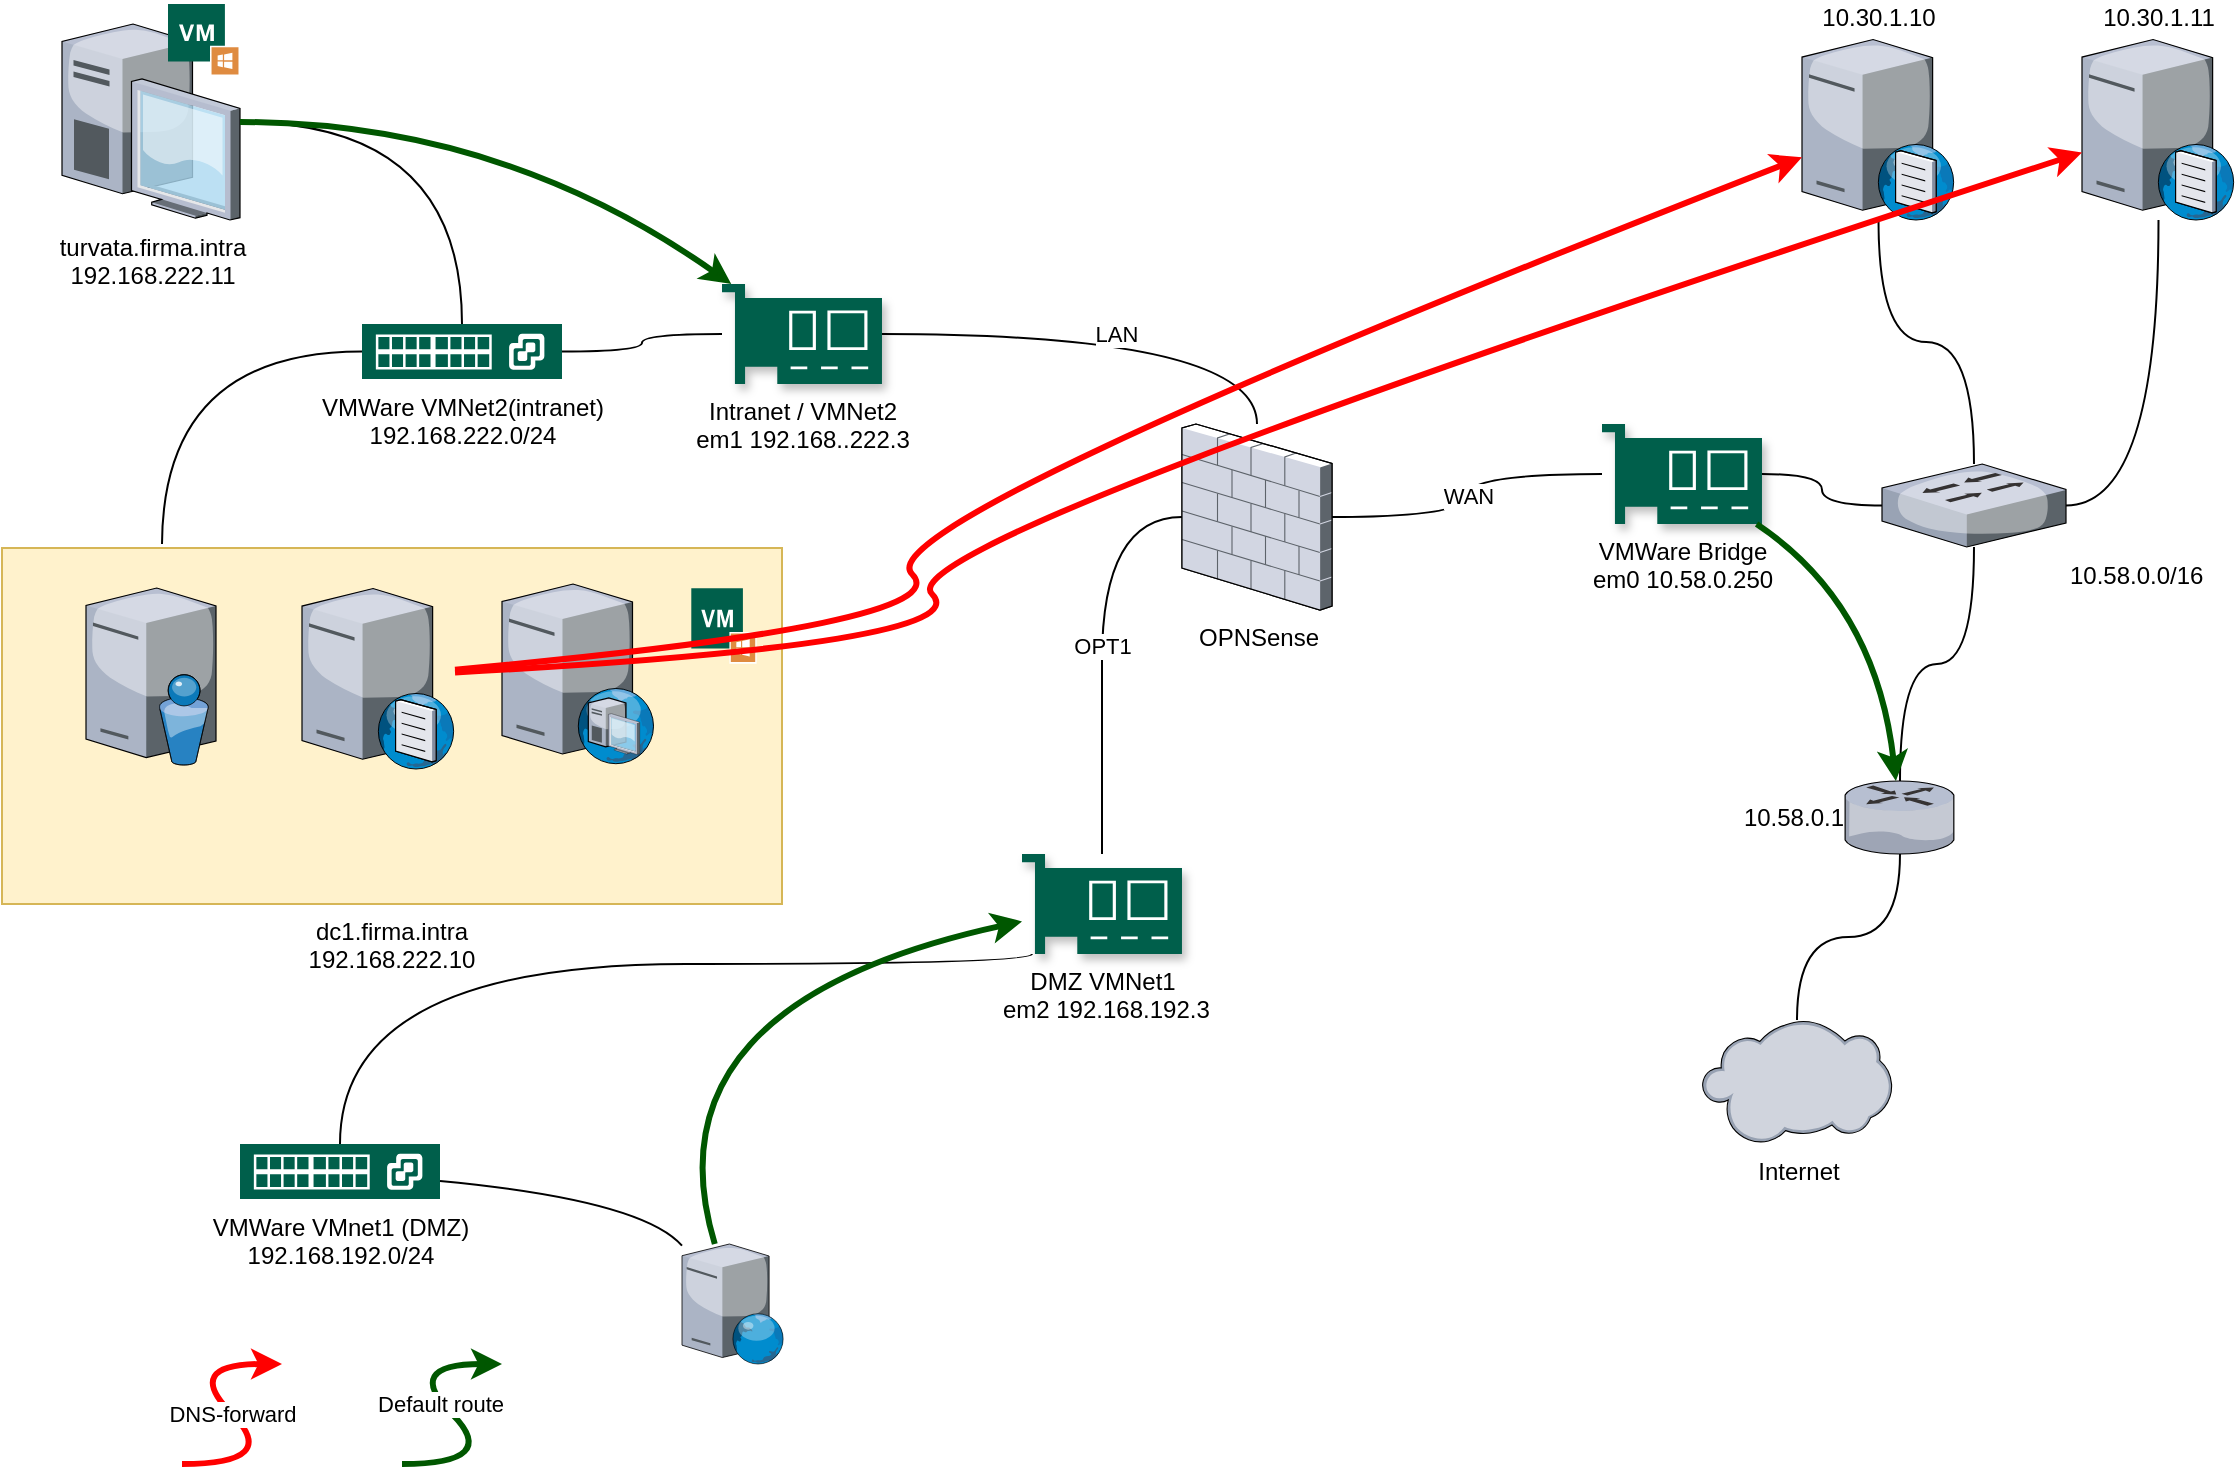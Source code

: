 <mxfile version="13.6.2" type="device"><diagram id="Tn3QYBWk4wz3n-tqb6T0" name="Page-1"><mxGraphModel dx="805" dy="556" grid="1" gridSize="10" guides="1" tooltips="1" connect="1" arrows="1" fold="1" page="1" pageScale="1" pageWidth="1169" pageHeight="827" math="0" shadow="0"><root><mxCell id="0"/><mxCell id="1" parent="0"/><mxCell id="KzxGGDw5MglTHpT8bs8h-7" style="edgeStyle=orthogonalEdgeStyle;orthogonalLoop=1;jettySize=auto;html=1;curved=1;endArrow=none;endFill=0;" parent="1" source="KzxGGDw5MglTHpT8bs8h-1" target="KzxGGDw5MglTHpT8bs8h-5" edge="1"><mxGeometry relative="1" as="geometry"/></mxCell><mxCell id="KzxGGDw5MglTHpT8bs8h-14" value="WAN" style="edgeStyle=orthogonalEdgeStyle;curved=1;orthogonalLoop=1;jettySize=auto;html=1;endArrow=none;endFill=0;" parent="1" source="KzxGGDw5MglTHpT8bs8h-1" target="KzxGGDw5MglTHpT8bs8h-4" edge="1"><mxGeometry relative="1" as="geometry"/></mxCell><mxCell id="KzxGGDw5MglTHpT8bs8h-1" value="VMWare Bridge&lt;br&gt;em0 10.58.0.250" style="pointerEvents=1;shadow=1;dashed=0;html=1;fillColor=#005F4B;labelPosition=center;verticalLabelPosition=bottom;verticalAlign=top;align=center;outlineConnect=0;shape=mxgraph.veeam2.network_card;rounded=0;sketch=0;fontColor=#000000;strokeColor=#FFFFFF;" parent="1" vertex="1"><mxGeometry x="830" y="230" width="80" height="50" as="geometry"/></mxCell><mxCell id="KzxGGDw5MglTHpT8bs8h-13" value="LAN" style="edgeStyle=orthogonalEdgeStyle;curved=1;orthogonalLoop=1;jettySize=auto;html=1;endArrow=none;endFill=0;" parent="1" source="KzxGGDw5MglTHpT8bs8h-2" target="KzxGGDw5MglTHpT8bs8h-4" edge="1"><mxGeometry relative="1" as="geometry"/></mxCell><mxCell id="KzxGGDw5MglTHpT8bs8h-2" value="Intranet / VMNet2&lt;br&gt;em1 192.168..222.3" style="pointerEvents=1;shadow=1;dashed=0;html=1;fillColor=#005F4B;labelPosition=center;verticalLabelPosition=bottom;verticalAlign=top;align=center;outlineConnect=0;shape=mxgraph.veeam2.network_card;rounded=0;sketch=0;fontColor=#000000;strokeColor=#FFFFFF;" parent="1" vertex="1"><mxGeometry x="390" y="160" width="80" height="50" as="geometry"/></mxCell><mxCell id="KzxGGDw5MglTHpT8bs8h-15" value="OPT1" style="edgeStyle=orthogonalEdgeStyle;curved=1;orthogonalLoop=1;jettySize=auto;html=1;endArrow=none;endFill=0;" parent="1" source="KzxGGDw5MglTHpT8bs8h-3" target="KzxGGDw5MglTHpT8bs8h-4" edge="1"><mxGeometry relative="1" as="geometry"><Array as="points"><mxPoint x="580" y="420"/><mxPoint x="580" y="277"/></Array></mxGeometry></mxCell><mxCell id="KzxGGDw5MglTHpT8bs8h-3" value="DMZ VMNet1&lt;br&gt;&amp;nbsp;em2 192.168.192.3" style="pointerEvents=1;shadow=1;dashed=0;html=1;fillColor=#005F4B;labelPosition=center;verticalLabelPosition=bottom;verticalAlign=top;align=center;outlineConnect=0;shape=mxgraph.veeam2.network_card;rounded=0;sketch=0;fontColor=#000000;strokeColor=#FFFFFF;" parent="1" vertex="1"><mxGeometry x="540" y="445" width="80" height="50" as="geometry"/></mxCell><mxCell id="KzxGGDw5MglTHpT8bs8h-4" value="OPNSense" style="verticalLabelPosition=bottom;aspect=fixed;html=1;verticalAlign=top;strokeColor=none;align=center;outlineConnect=0;shape=mxgraph.citrix.firewall;" parent="1" vertex="1"><mxGeometry x="620" y="230" width="75" height="93" as="geometry"/></mxCell><mxCell id="nNSx8Qq2sNEr7Pj9ZZ1i-10" style="edgeStyle=orthogonalEdgeStyle;curved=1;orthogonalLoop=1;jettySize=auto;html=1;endArrow=none;endFill=0;" edge="1" parent="1" source="KzxGGDw5MglTHpT8bs8h-5" target="nNSx8Qq2sNEr7Pj9ZZ1i-9"><mxGeometry relative="1" as="geometry"/></mxCell><mxCell id="nNSx8Qq2sNEr7Pj9ZZ1i-11" style="edgeStyle=orthogonalEdgeStyle;curved=1;orthogonalLoop=1;jettySize=auto;html=1;endArrow=none;endFill=0;" edge="1" parent="1" source="KzxGGDw5MglTHpT8bs8h-5" target="nNSx8Qq2sNEr7Pj9ZZ1i-8"><mxGeometry relative="1" as="geometry"/></mxCell><mxCell id="nNSx8Qq2sNEr7Pj9ZZ1i-16" style="edgeStyle=orthogonalEdgeStyle;curved=1;orthogonalLoop=1;jettySize=auto;html=1;endArrow=none;endFill=0;strokeWidth=1;" edge="1" parent="1" source="KzxGGDw5MglTHpT8bs8h-5" target="nNSx8Qq2sNEr7Pj9ZZ1i-15"><mxGeometry relative="1" as="geometry"/></mxCell><mxCell id="KzxGGDw5MglTHpT8bs8h-5" value="10.58.0.0/16" style="verticalLabelPosition=bottom;aspect=fixed;html=1;verticalAlign=top;strokeColor=none;align=left;outlineConnect=0;shape=mxgraph.citrix.switch;labelPosition=right;" parent="1" vertex="1"><mxGeometry x="970" y="250" width="92" height="41.5" as="geometry"/></mxCell><mxCell id="KzxGGDw5MglTHpT8bs8h-6" value="Internet" style="verticalLabelPosition=bottom;aspect=fixed;html=1;verticalAlign=top;strokeColor=none;align=center;outlineConnect=0;shape=mxgraph.citrix.cloud;" parent="1" vertex="1"><mxGeometry x="880" y="528" width="95" height="62" as="geometry"/></mxCell><mxCell id="KzxGGDw5MglTHpT8bs8h-11" style="edgeStyle=orthogonalEdgeStyle;curved=1;orthogonalLoop=1;jettySize=auto;html=1;endArrow=none;endFill=0;" parent="1" source="KzxGGDw5MglTHpT8bs8h-9" target="KzxGGDw5MglTHpT8bs8h-2" edge="1"><mxGeometry relative="1" as="geometry"/></mxCell><mxCell id="nNSx8Qq2sNEr7Pj9ZZ1i-7" style="edgeStyle=orthogonalEdgeStyle;orthogonalLoop=1;jettySize=auto;html=1;curved=1;endArrow=none;endFill=0;" edge="1" parent="1" source="KzxGGDw5MglTHpT8bs8h-9"><mxGeometry relative="1" as="geometry"><mxPoint x="110" y="290" as="targetPoint"/></mxGeometry></mxCell><mxCell id="KzxGGDw5MglTHpT8bs8h-9" value="VMWare VMNet2(intranet)&lt;br&gt;192.168.222.0/24" style="pointerEvents=1;shadow=0;dashed=0;html=1;strokeColor=none;fillColor=#005F4B;labelPosition=center;verticalLabelPosition=bottom;verticalAlign=top;align=center;outlineConnect=0;shape=mxgraph.veeam2.vmware_vswitch;rounded=0;sketch=0;fontColor=#000000;aspect=fixed;" parent="1" vertex="1"><mxGeometry x="210" y="180" width="100" height="27.5" as="geometry"/></mxCell><mxCell id="KzxGGDw5MglTHpT8bs8h-12" style="edgeStyle=orthogonalEdgeStyle;curved=1;orthogonalLoop=1;jettySize=auto;html=1;endArrow=none;endFill=0;" parent="1" source="KzxGGDw5MglTHpT8bs8h-10" target="KzxGGDw5MglTHpT8bs8h-3" edge="1"><mxGeometry relative="1" as="geometry"><Array as="points"><mxPoint x="199" y="500"/><mxPoint x="545" y="500"/></Array></mxGeometry></mxCell><mxCell id="KzxGGDw5MglTHpT8bs8h-10" value="VMWare VMnet1 (DMZ)&lt;br&gt;192.168.192.0/24" style="pointerEvents=1;shadow=0;dashed=0;html=1;strokeColor=none;fillColor=#005F4B;labelPosition=center;verticalLabelPosition=bottom;verticalAlign=top;align=center;outlineConnect=0;shape=mxgraph.veeam2.vmware_vswitch;rounded=0;sketch=0;fontColor=#000000;aspect=fixed;" parent="1" vertex="1"><mxGeometry x="149" y="590" width="100" height="27.5" as="geometry"/></mxCell><mxCell id="KzxGGDw5MglTHpT8bs8h-16" value="" style="group" parent="1" vertex="1" connectable="0"><mxGeometry x="60" y="20" width="89" height="108" as="geometry"/></mxCell><object label="turvata.firma.intra&lt;br&gt;192.168.222.11" OS="Windows 10" id="KzxGGDw5MglTHpT8bs8h-17"><mxCell style="verticalLabelPosition=bottom;aspect=fixed;html=1;verticalAlign=top;strokeColor=none;align=center;outlineConnect=0;shape=mxgraph.citrix.desktop;" parent="KzxGGDw5MglTHpT8bs8h-16" vertex="1"><mxGeometry y="10" width="89" height="98" as="geometry"/></mxCell></object><mxCell id="KzxGGDw5MglTHpT8bs8h-18" value="" style="pointerEvents=1;shadow=0;dashed=0;html=1;strokeColor=none;fillColor=#005F4B;labelPosition=center;verticalLabelPosition=bottom;verticalAlign=top;align=center;outlineConnect=0;shape=mxgraph.veeam2.windows_vm;rounded=0;glass=1;" parent="KzxGGDw5MglTHpT8bs8h-16" vertex="1"><mxGeometry x="53" width="36" height="36" as="geometry"/></mxCell><mxCell id="KzxGGDw5MglTHpT8bs8h-19" style="edgeStyle=orthogonalEdgeStyle;curved=1;orthogonalLoop=1;jettySize=auto;html=1;endArrow=none;endFill=0;" parent="1" source="KzxGGDw5MglTHpT8bs8h-17" target="KzxGGDw5MglTHpT8bs8h-9" edge="1"><mxGeometry relative="1" as="geometry"/></mxCell><mxCell id="nNSx8Qq2sNEr7Pj9ZZ1i-1" value="dc1.firma.intra&#10;192.168.222.10" style="group;labelPosition=center;verticalLabelPosition=bottom;align=center;verticalAlign=top;" vertex="1" connectable="0" parent="1"><mxGeometry x="30" y="292" width="390" height="178" as="geometry"/></mxCell><mxCell id="nNSx8Qq2sNEr7Pj9ZZ1i-2" value="" style="group;fillColor=#fff2cc;strokeColor=#d6b656;container=0;labelPosition=center;verticalLabelPosition=bottom;align=center;verticalAlign=top;" vertex="1" connectable="0" parent="nNSx8Qq2sNEr7Pj9ZZ1i-1"><mxGeometry width="390.0" height="178.0" as="geometry"/></mxCell><mxCell id="nNSx8Qq2sNEr7Pj9ZZ1i-3" value="" style="pointerEvents=1;shadow=0;dashed=0;html=1;strokeColor=none;fillColor=#005F4B;labelPosition=center;verticalLabelPosition=bottom;verticalAlign=top;align=center;outlineConnect=0;shape=mxgraph.veeam2.windows_vm;rounded=0;glass=1;" vertex="1" parent="nNSx8Qq2sNEr7Pj9ZZ1i-1"><mxGeometry x="344.651" y="20.156" width="32.651" height="37.694" as="geometry"/></mxCell><mxCell id="nNSx8Qq2sNEr7Pj9ZZ1i-4" value="" style="verticalLabelPosition=bottom;aspect=fixed;html=1;verticalAlign=top;strokeColor=none;align=center;outlineConnect=0;shape=mxgraph.citrix.directory_server;" vertex="1" parent="nNSx8Qq2sNEr7Pj9ZZ1i-1"><mxGeometry x="42" y="20" width="65" height="88.5" as="geometry"/></mxCell><mxCell id="nNSx8Qq2sNEr7Pj9ZZ1i-5" value="" style="verticalLabelPosition=bottom;aspect=fixed;html=1;verticalAlign=top;strokeColor=none;align=center;outlineConnect=0;shape=mxgraph.citrix.dns_server;" vertex="1" parent="nNSx8Qq2sNEr7Pj9ZZ1i-1"><mxGeometry x="150" y="18" width="76.5" height="92.5" as="geometry"/></mxCell><mxCell id="nNSx8Qq2sNEr7Pj9ZZ1i-6" value="" style="verticalLabelPosition=bottom;aspect=fixed;html=1;verticalAlign=top;strokeColor=none;align=center;outlineConnect=0;shape=mxgraph.citrix.dhcp_server;" vertex="1" parent="nNSx8Qq2sNEr7Pj9ZZ1i-1"><mxGeometry x="250" y="18" width="76" height="90" as="geometry"/></mxCell><mxCell id="nNSx8Qq2sNEr7Pj9ZZ1i-8" value="10.30.1.10" style="verticalLabelPosition=top;aspect=fixed;html=1;verticalAlign=bottom;strokeColor=none;align=center;outlineConnect=0;shape=mxgraph.citrix.dns_server;labelPosition=center;" vertex="1" parent="1"><mxGeometry x="930" y="35.5" width="76.5" height="92.5" as="geometry"/></mxCell><mxCell id="nNSx8Qq2sNEr7Pj9ZZ1i-9" value="10.30.1.11" style="verticalLabelPosition=top;aspect=fixed;html=1;verticalAlign=bottom;strokeColor=none;align=center;outlineConnect=0;shape=mxgraph.citrix.dns_server;labelPosition=center;" vertex="1" parent="1"><mxGeometry x="1070" y="35.5" width="76.5" height="92.5" as="geometry"/></mxCell><mxCell id="nNSx8Qq2sNEr7Pj9ZZ1i-12" value="" style="curved=1;endArrow=classic;html=1;strokeColor=#FF0000;strokeWidth=3;" edge="1" parent="1" source="nNSx8Qq2sNEr7Pj9ZZ1i-5" target="nNSx8Qq2sNEr7Pj9ZZ1i-8"><mxGeometry width="50" height="50" relative="1" as="geometry"><mxPoint x="460" y="330" as="sourcePoint"/><mxPoint x="510" y="280" as="targetPoint"/><Array as="points"><mxPoint x="510" y="330"/><mxPoint x="460" y="280"/></Array></mxGeometry></mxCell><mxCell id="nNSx8Qq2sNEr7Pj9ZZ1i-13" value="" style="curved=1;endArrow=classic;html=1;strokeColor=#FF0000;strokeWidth=3;" edge="1" parent="1" source="nNSx8Qq2sNEr7Pj9ZZ1i-5" target="nNSx8Qq2sNEr7Pj9ZZ1i-9"><mxGeometry width="50" height="50" relative="1" as="geometry"><mxPoint x="266.5" y="362.808" as="sourcePoint"/><mxPoint x="940" y="106.67" as="targetPoint"/><Array as="points"><mxPoint x="520" y="340"/><mxPoint x="470" y="290"/></Array></mxGeometry></mxCell><mxCell id="nNSx8Qq2sNEr7Pj9ZZ1i-14" value="DNS-forward" style="curved=1;endArrow=classic;html=1;strokeColor=#FF0000;strokeWidth=3;" edge="1" parent="1"><mxGeometry width="50" height="50" relative="1" as="geometry"><mxPoint x="120" y="750" as="sourcePoint"/><mxPoint x="170" y="700" as="targetPoint"/><Array as="points"><mxPoint x="170" y="750"/><mxPoint x="120" y="700"/></Array></mxGeometry></mxCell><mxCell id="nNSx8Qq2sNEr7Pj9ZZ1i-17" style="edgeStyle=orthogonalEdgeStyle;curved=1;orthogonalLoop=1;jettySize=auto;html=1;endArrow=none;endFill=0;strokeWidth=1;" edge="1" parent="1" source="nNSx8Qq2sNEr7Pj9ZZ1i-15" target="KzxGGDw5MglTHpT8bs8h-6"><mxGeometry relative="1" as="geometry"/></mxCell><mxCell id="nNSx8Qq2sNEr7Pj9ZZ1i-15" value="10.58.0.1" style="verticalLabelPosition=middle;aspect=fixed;html=1;verticalAlign=middle;strokeColor=none;align=right;outlineConnect=0;shape=mxgraph.citrix.router;labelPosition=left;" vertex="1" parent="1"><mxGeometry x="951.5" y="408.5" width="55" height="36.5" as="geometry"/></mxCell><mxCell id="nNSx8Qq2sNEr7Pj9ZZ1i-18" value="Default route" style="endArrow=classic;html=1;strokeWidth=3;curved=1;fillColor=#008a00;strokeColor=#005700;" edge="1" parent="1"><mxGeometry x="0.648" y="-20" width="50" height="50" relative="1" as="geometry"><mxPoint x="230" y="750" as="sourcePoint"/><mxPoint x="280" y="700" as="targetPoint"/><Array as="points"><mxPoint x="280" y="750"/><mxPoint x="230" y="700"/></Array><mxPoint x="-1" as="offset"/></mxGeometry></mxCell><mxCell id="nNSx8Qq2sNEr7Pj9ZZ1i-23" value="" style="endArrow=classic;html=1;strokeColor=#005700;strokeWidth=3;fillColor=#008a00;curved=1;" edge="1" parent="1" source="KzxGGDw5MglTHpT8bs8h-17" target="KzxGGDw5MglTHpT8bs8h-2"><mxGeometry width="50" height="50" relative="1" as="geometry"><mxPoint x="430" y="280" as="sourcePoint"/><mxPoint x="480" y="230" as="targetPoint"/><Array as="points"><mxPoint x="280" y="79"/></Array></mxGeometry></mxCell><mxCell id="nNSx8Qq2sNEr7Pj9ZZ1i-24" value="" style="endArrow=classic;html=1;strokeColor=#005700;strokeWidth=3;fillColor=#008a00;curved=1;" edge="1" parent="1" source="KzxGGDw5MglTHpT8bs8h-1" target="nNSx8Qq2sNEr7Pj9ZZ1i-15"><mxGeometry width="50" height="50" relative="1" as="geometry"><mxPoint x="810" y="280" as="sourcePoint"/><mxPoint x="860" y="230" as="targetPoint"/><Array as="points"><mxPoint x="967" y="320"/></Array></mxGeometry></mxCell><mxCell id="nNSx8Qq2sNEr7Pj9ZZ1i-26" style="edgeStyle=none;curved=1;orthogonalLoop=1;jettySize=auto;html=1;strokeWidth=1;fillColor=#008a00;endArrow=none;endFill=0;" edge="1" parent="1" source="nNSx8Qq2sNEr7Pj9ZZ1i-25" target="KzxGGDw5MglTHpT8bs8h-10"><mxGeometry relative="1" as="geometry"><Array as="points"><mxPoint x="350" y="618"/></Array></mxGeometry></mxCell><mxCell id="nNSx8Qq2sNEr7Pj9ZZ1i-25" value="" style="verticalLabelPosition=bottom;aspect=fixed;html=1;verticalAlign=top;strokeColor=none;align=center;outlineConnect=0;shape=mxgraph.citrix.web_server;" vertex="1" parent="1"><mxGeometry x="370" y="640" width="51" height="60" as="geometry"/></mxCell><mxCell id="nNSx8Qq2sNEr7Pj9ZZ1i-28" value="" style="endArrow=classic;html=1;strokeColor=#005700;strokeWidth=3;fillColor=#008a00;curved=1;" edge="1" parent="1" source="nNSx8Qq2sNEr7Pj9ZZ1i-25" target="KzxGGDw5MglTHpT8bs8h-3"><mxGeometry width="50" height="50" relative="1" as="geometry"><mxPoint x="480" y="490" as="sourcePoint"/><mxPoint x="530" y="440" as="targetPoint"/><Array as="points"><mxPoint x="350" y="520"/></Array></mxGeometry></mxCell></root></mxGraphModel></diagram></mxfile>